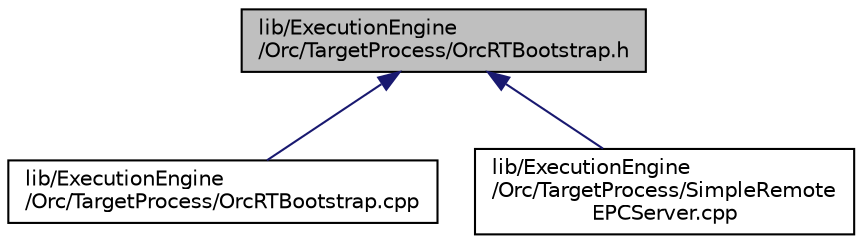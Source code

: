 digraph "lib/ExecutionEngine/Orc/TargetProcess/OrcRTBootstrap.h"
{
 // LATEX_PDF_SIZE
  bgcolor="transparent";
  edge [fontname="Helvetica",fontsize="10",labelfontname="Helvetica",labelfontsize="10"];
  node [fontname="Helvetica",fontsize="10",shape=record];
  Node1 [label="lib/ExecutionEngine\l/Orc/TargetProcess/OrcRTBootstrap.h",height=0.2,width=0.4,color="black", fillcolor="grey75", style="filled", fontcolor="black",tooltip=" "];
  Node1 -> Node2 [dir="back",color="midnightblue",fontsize="10",style="solid",fontname="Helvetica"];
  Node2 [label="lib/ExecutionEngine\l/Orc/TargetProcess/OrcRTBootstrap.cpp",height=0.2,width=0.4,color="black",URL="$OrcRTBootstrap_8cpp.html",tooltip=" "];
  Node1 -> Node3 [dir="back",color="midnightblue",fontsize="10",style="solid",fontname="Helvetica"];
  Node3 [label="lib/ExecutionEngine\l/Orc/TargetProcess/SimpleRemote\lEPCServer.cpp",height=0.2,width=0.4,color="black",URL="$SimpleRemoteEPCServer_8cpp.html",tooltip=" "];
}
